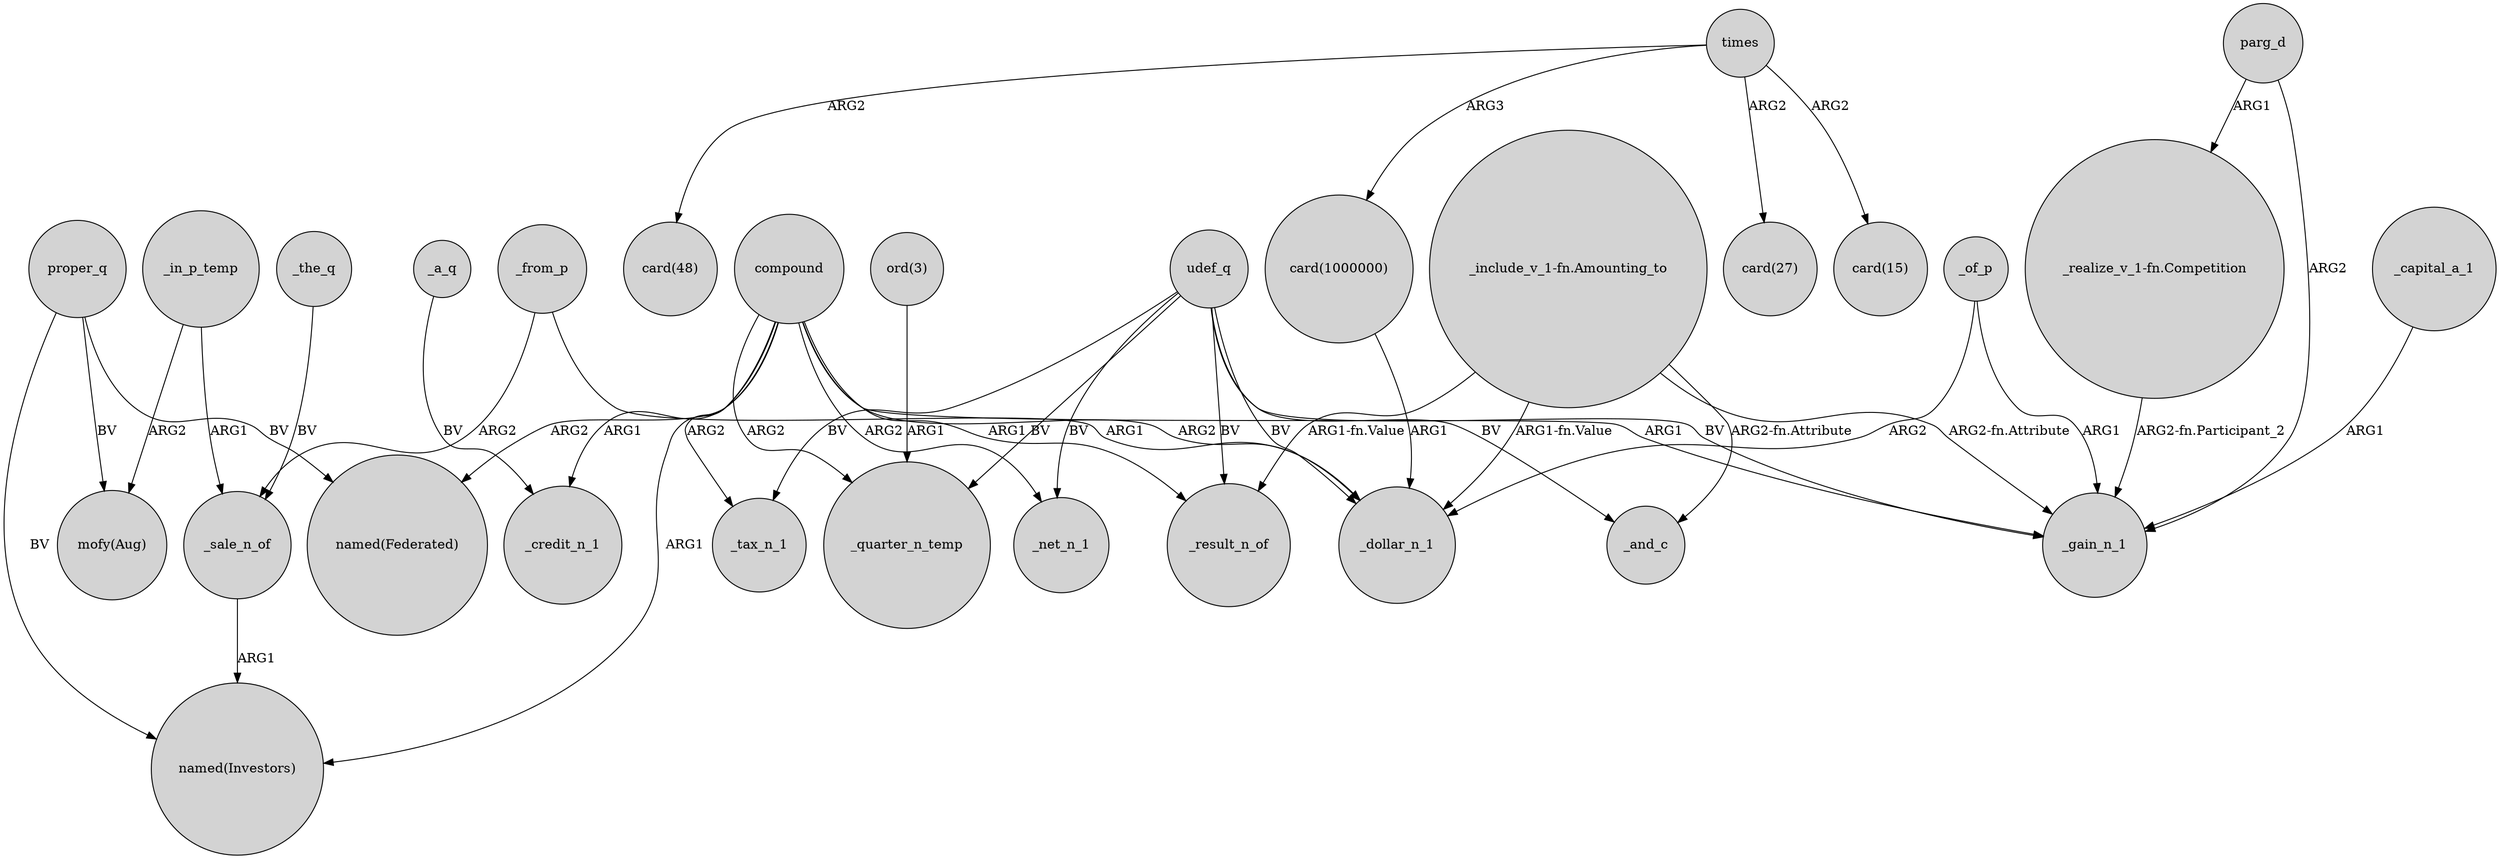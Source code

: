 digraph {
	node [shape=circle style=filled]
	_in_p_temp -> "mofy(Aug)" [label=ARG2]
	"_include_v_1-fn.Amounting_to" -> _result_n_of [label="ARG1-fn.Value"]
	compound -> _net_n_1 [label=ARG2]
	times -> "card(27)" [label=ARG2]
	"ord(3)" -> _quarter_n_temp [label=ARG1]
	_from_p -> _dollar_n_1 [label=ARG1]
	"_realize_v_1-fn.Competition" -> _gain_n_1 [label="ARG2-fn.Participant_2"]
	_capital_a_1 -> _gain_n_1 [label=ARG1]
	proper_q -> "named(Federated)" [label=BV]
	_in_p_temp -> _sale_n_of [label=ARG1]
	udef_q -> _tax_n_1 [label=BV]
	times -> "card(1000000)" [label=ARG3]
	proper_q -> "mofy(Aug)" [label=BV]
	"_include_v_1-fn.Amounting_to" -> _gain_n_1 [label="ARG2-fn.Attribute"]
	compound -> _dollar_n_1 [label=ARG2]
	compound -> "named(Investors)" [label=ARG1]
	compound -> "named(Federated)" [label=ARG2]
	udef_q -> _and_c [label=BV]
	_of_p -> _gain_n_1 [label=ARG1]
	parg_d -> _gain_n_1 [label=ARG2]
	_from_p -> _sale_n_of [label=ARG2]
	times -> "card(15)" [label=ARG2]
	"_include_v_1-fn.Amounting_to" -> _dollar_n_1 [label="ARG1-fn.Value"]
	times -> "card(48)" [label=ARG2]
	compound -> _quarter_n_temp [label=ARG2]
	compound -> _credit_n_1 [label=ARG1]
	udef_q -> _net_n_1 [label=BV]
	compound -> _tax_n_1 [label=ARG2]
	udef_q -> _dollar_n_1 [label=BV]
	"card(1000000)" -> _dollar_n_1 [label=ARG1]
	udef_q -> _quarter_n_temp [label=BV]
	compound -> _gain_n_1 [label=ARG1]
	_of_p -> _dollar_n_1 [label=ARG2]
	proper_q -> "named(Investors)" [label=BV]
	compound -> _result_n_of [label=ARG1]
	_sale_n_of -> "named(Investors)" [label=ARG1]
	udef_q -> _result_n_of [label=BV]
	_the_q -> _sale_n_of [label=BV]
	parg_d -> "_realize_v_1-fn.Competition" [label=ARG1]
	_a_q -> _credit_n_1 [label=BV]
	"_include_v_1-fn.Amounting_to" -> _and_c [label="ARG2-fn.Attribute"]
	udef_q -> _gain_n_1 [label=BV]
}
